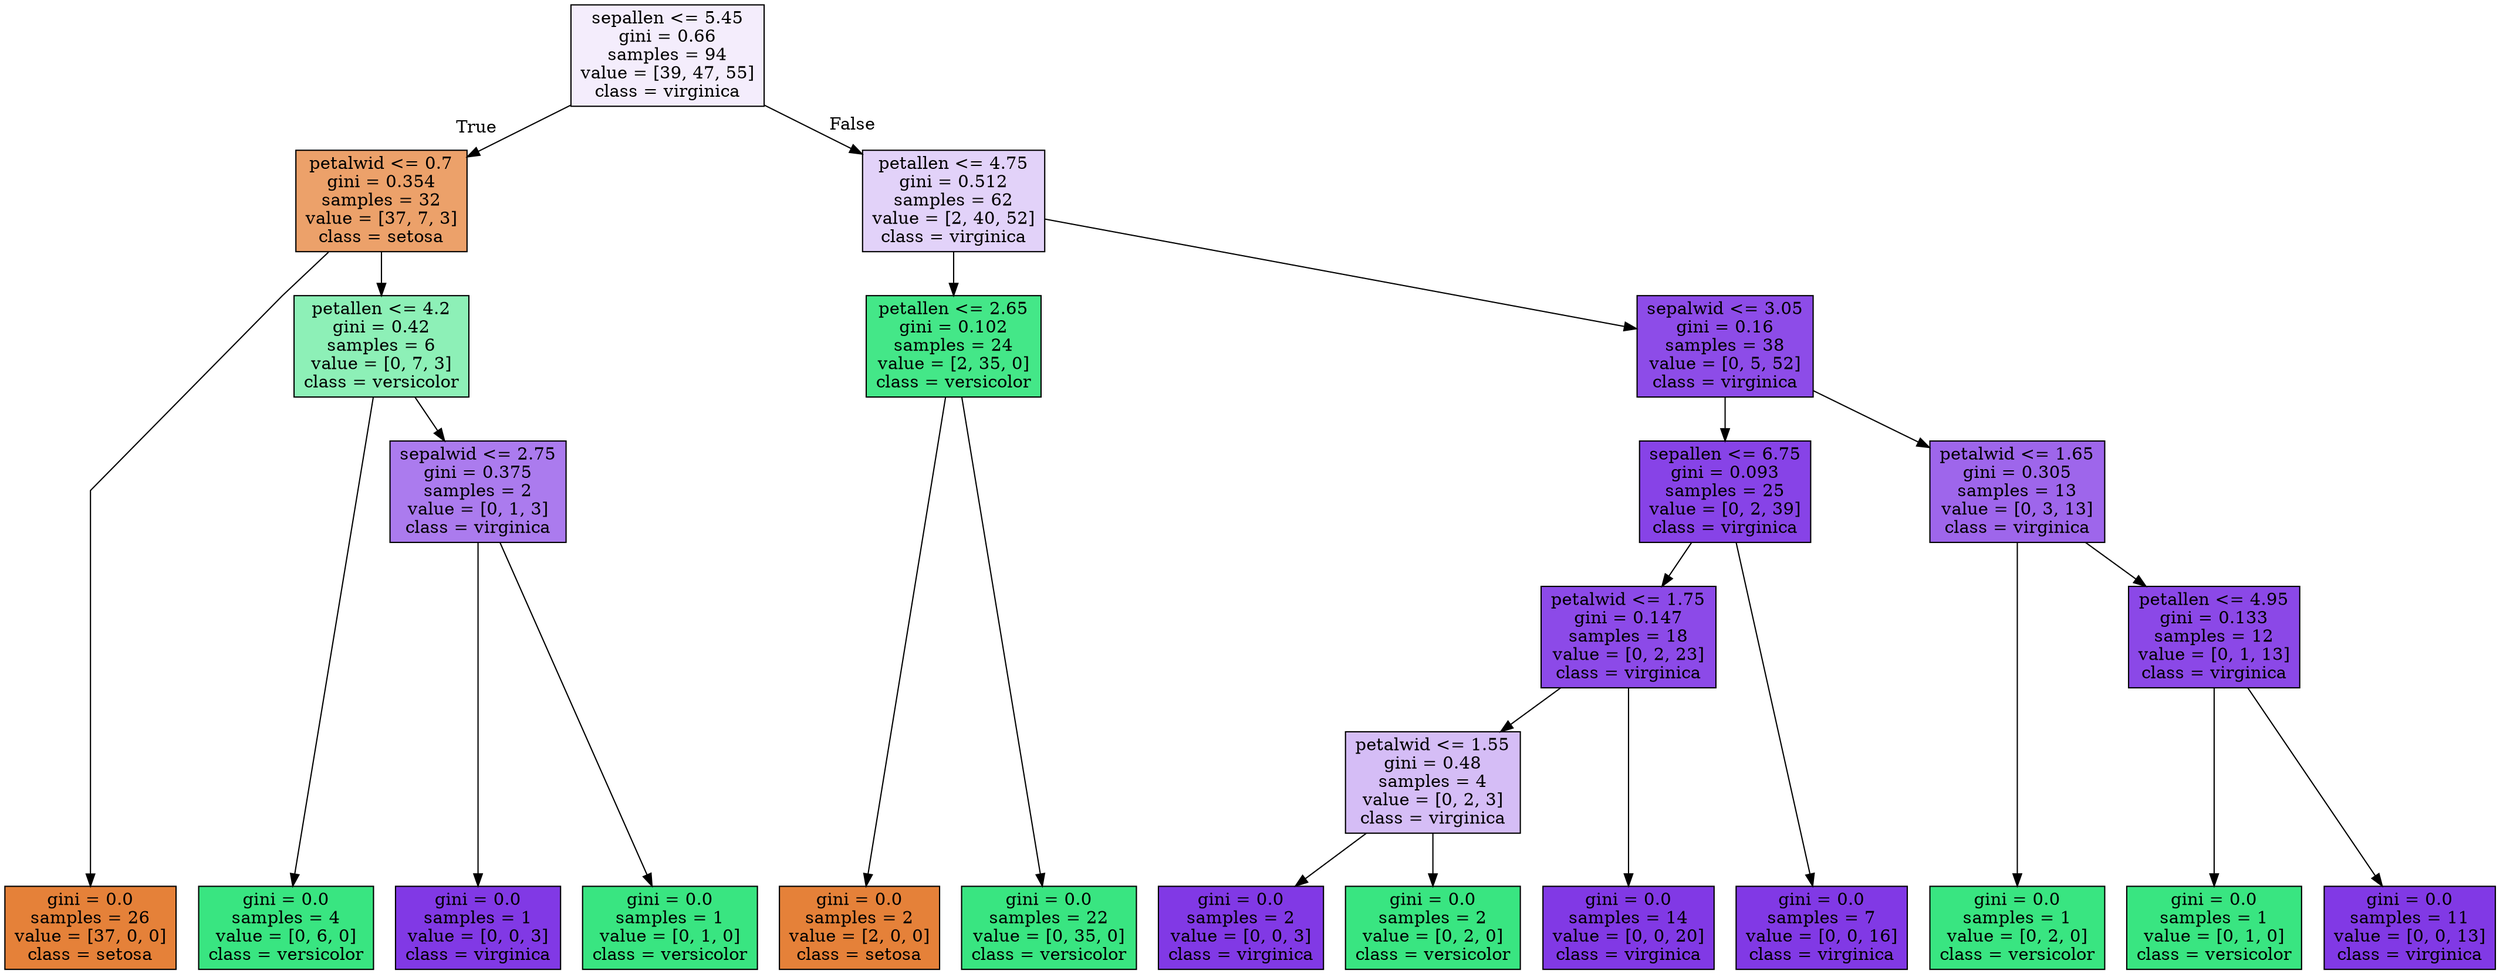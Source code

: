 digraph Tree {
node [shape=box, style="filled", color="black"] ;
graph [ranksep=equally, splines=polyline] ;
0 [label="sepallen <= 5.45\ngini = 0.66\nsamples = 94\nvalue = [39, 47, 55]\nclass = virginica", fillcolor="#8139e516"] ;
1 [label="petalwid <= 0.7\ngini = 0.354\nsamples = 32\nvalue = [37, 7, 3]\nclass = setosa", fillcolor="#e58139bf"] ;
0 -> 1 [labeldistance=2.5, labelangle=45, headlabel="True"] ;
2 [label="gini = 0.0\nsamples = 26\nvalue = [37, 0, 0]\nclass = setosa", fillcolor="#e58139ff"] ;
1 -> 2 ;
3 [label="petallen <= 4.2\ngini = 0.42\nsamples = 6\nvalue = [0, 7, 3]\nclass = versicolor", fillcolor="#39e58192"] ;
1 -> 3 ;
4 [label="gini = 0.0\nsamples = 4\nvalue = [0, 6, 0]\nclass = versicolor", fillcolor="#39e581ff"] ;
3 -> 4 ;
5 [label="sepalwid <= 2.75\ngini = 0.375\nsamples = 2\nvalue = [0, 1, 3]\nclass = virginica", fillcolor="#8139e5aa"] ;
3 -> 5 ;
6 [label="gini = 0.0\nsamples = 1\nvalue = [0, 0, 3]\nclass = virginica", fillcolor="#8139e5ff"] ;
5 -> 6 ;
7 [label="gini = 0.0\nsamples = 1\nvalue = [0, 1, 0]\nclass = versicolor", fillcolor="#39e581ff"] ;
5 -> 7 ;
8 [label="petallen <= 4.75\ngini = 0.512\nsamples = 62\nvalue = [2, 40, 52]\nclass = virginica", fillcolor="#8139e539"] ;
0 -> 8 [labeldistance=2.5, labelangle=-45, headlabel="False"] ;
9 [label="petallen <= 2.65\ngini = 0.102\nsamples = 24\nvalue = [2, 35, 0]\nclass = versicolor", fillcolor="#39e581f0"] ;
8 -> 9 ;
10 [label="gini = 0.0\nsamples = 2\nvalue = [2, 0, 0]\nclass = setosa", fillcolor="#e58139ff"] ;
9 -> 10 ;
11 [label="gini = 0.0\nsamples = 22\nvalue = [0, 35, 0]\nclass = versicolor", fillcolor="#39e581ff"] ;
9 -> 11 ;
12 [label="sepalwid <= 3.05\ngini = 0.16\nsamples = 38\nvalue = [0, 5, 52]\nclass = virginica", fillcolor="#8139e5e6"] ;
8 -> 12 ;
13 [label="sepallen <= 6.75\ngini = 0.093\nsamples = 25\nvalue = [0, 2, 39]\nclass = virginica", fillcolor="#8139e5f2"] ;
12 -> 13 ;
14 [label="petalwid <= 1.75\ngini = 0.147\nsamples = 18\nvalue = [0, 2, 23]\nclass = virginica", fillcolor="#8139e5e9"] ;
13 -> 14 ;
15 [label="petalwid <= 1.55\ngini = 0.48\nsamples = 4\nvalue = [0, 2, 3]\nclass = virginica", fillcolor="#8139e555"] ;
14 -> 15 ;
16 [label="gini = 0.0\nsamples = 2\nvalue = [0, 0, 3]\nclass = virginica", fillcolor="#8139e5ff"] ;
15 -> 16 ;
17 [label="gini = 0.0\nsamples = 2\nvalue = [0, 2, 0]\nclass = versicolor", fillcolor="#39e581ff"] ;
15 -> 17 ;
18 [label="gini = 0.0\nsamples = 14\nvalue = [0, 0, 20]\nclass = virginica", fillcolor="#8139e5ff"] ;
14 -> 18 ;
19 [label="gini = 0.0\nsamples = 7\nvalue = [0, 0, 16]\nclass = virginica", fillcolor="#8139e5ff"] ;
13 -> 19 ;
20 [label="petalwid <= 1.65\ngini = 0.305\nsamples = 13\nvalue = [0, 3, 13]\nclass = virginica", fillcolor="#8139e5c4"] ;
12 -> 20 ;
21 [label="gini = 0.0\nsamples = 1\nvalue = [0, 2, 0]\nclass = versicolor", fillcolor="#39e581ff"] ;
20 -> 21 ;
22 [label="petallen <= 4.95\ngini = 0.133\nsamples = 12\nvalue = [0, 1, 13]\nclass = virginica", fillcolor="#8139e5eb"] ;
20 -> 22 ;
23 [label="gini = 0.0\nsamples = 1\nvalue = [0, 1, 0]\nclass = versicolor", fillcolor="#39e581ff"] ;
22 -> 23 ;
24 [label="gini = 0.0\nsamples = 11\nvalue = [0, 0, 13]\nclass = virginica", fillcolor="#8139e5ff"] ;
22 -> 24 ;
{rank=same ; 0} ;
{rank=same ; 1; 8} ;
{rank=same ; 3; 9; 12} ;
{rank=same ; 5; 13; 20} ;
{rank=same ; 14; 22} ;
{rank=same ; 15} ;
{rank=same ; 2; 4; 6; 7; 10; 11; 16; 17; 18; 19; 21; 23; 24} ;
}